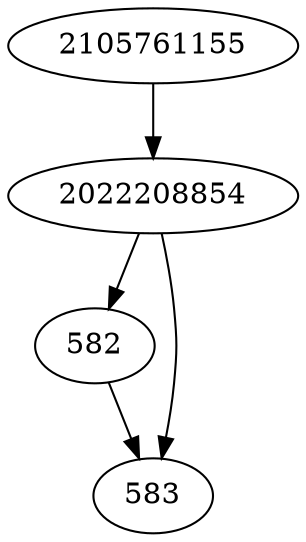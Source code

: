 strict digraph  {
2022208854;
2105761155;
582;
583;
2022208854 -> 582;
2022208854 -> 583;
2105761155 -> 2022208854;
582 -> 583;
}
